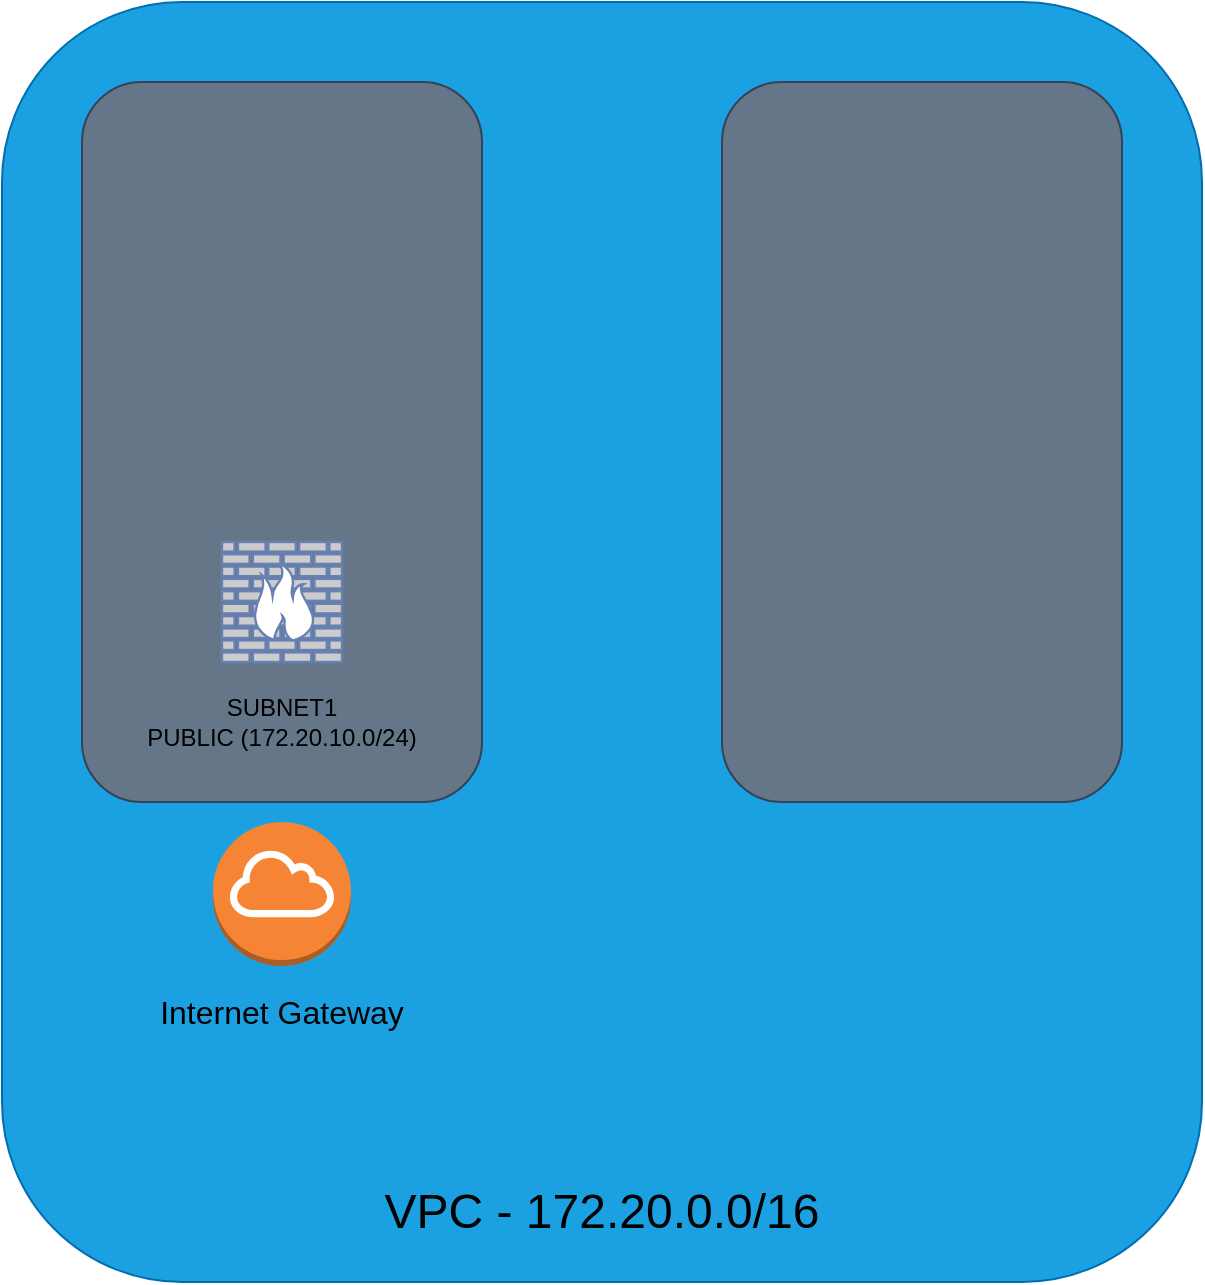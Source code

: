 <mxfile>
    <diagram id="s9XfO2zT1ek0P3jL4Hzb" name="Page-1">
        <mxGraphModel dx="1666" dy="824" grid="1" gridSize="10" guides="1" tooltips="1" connect="1" arrows="1" fold="1" page="1" pageScale="1" pageWidth="850" pageHeight="1100" math="0" shadow="0">
            <root>
                <mxCell id="0"/>
                <mxCell id="1" parent="0"/>
                <mxCell id="2" value="" style="rounded=1;whiteSpace=wrap;html=1;fillColor=#1ba1e2;fontColor=#ffffff;strokeColor=#006EAF;" vertex="1" parent="1">
                    <mxGeometry x="120" y="80" width="600" height="640" as="geometry"/>
                </mxCell>
                <mxCell id="3" value="" style="rounded=1;whiteSpace=wrap;html=1;fillColor=#647687;fontColor=#ffffff;strokeColor=#314354;" vertex="1" parent="1">
                    <mxGeometry x="160" y="120" width="200" height="360" as="geometry"/>
                </mxCell>
                <mxCell id="4" value="&lt;font style=&quot;font-size: 24px;&quot;&gt;VPC - 172.20.0.0/16&lt;/font&gt;" style="text;html=1;strokeColor=none;fillColor=none;align=center;verticalAlign=middle;whiteSpace=wrap;rounded=0;" vertex="1" parent="1">
                    <mxGeometry x="200" y="670" width="440" height="30" as="geometry"/>
                </mxCell>
                <mxCell id="5" value="" style="rounded=1;whiteSpace=wrap;html=1;fillColor=#647687;fontColor=#ffffff;strokeColor=#314354;" vertex="1" parent="1">
                    <mxGeometry x="480" y="120" width="200" height="360" as="geometry"/>
                </mxCell>
                <mxCell id="6" value="&lt;font style=&quot;font-size: 12px;&quot;&gt;SUBNET1&lt;br&gt;PUBLIC (172.20.10.0/24)&lt;/font&gt;" style="text;html=1;strokeColor=none;fillColor=none;align=center;verticalAlign=middle;whiteSpace=wrap;rounded=0;" vertex="1" parent="1">
                    <mxGeometry x="185" y="410" width="150" height="60" as="geometry"/>
                </mxCell>
                <mxCell id="8" value="" style="outlineConnect=0;dashed=0;verticalLabelPosition=bottom;verticalAlign=top;align=center;html=1;shape=mxgraph.aws3.internet_gateway;fillColor=#F58534;gradientColor=none;fontSize=12;" vertex="1" parent="1">
                    <mxGeometry x="225.5" y="490" width="69" height="72" as="geometry"/>
                </mxCell>
                <mxCell id="9" value="&lt;font style=&quot;font-size: 16px;&quot;&gt;Internet Gateway&lt;/font&gt;" style="text;html=1;strokeColor=none;fillColor=none;align=center;verticalAlign=middle;whiteSpace=wrap;rounded=0;" vertex="1" parent="1">
                    <mxGeometry x="180" y="570" width="160" height="30" as="geometry"/>
                </mxCell>
                <mxCell id="11" value="" style="fontColor=#0066CC;verticalAlign=top;verticalLabelPosition=bottom;labelPosition=center;align=center;html=1;outlineConnect=0;fillColor=#CCCCCC;strokeColor=#6881B3;gradientColor=none;gradientDirection=north;strokeWidth=2;shape=mxgraph.networks.firewall;fontSize=16;" vertex="1" parent="1">
                    <mxGeometry x="230" y="350" width="60" height="60" as="geometry"/>
                </mxCell>
            </root>
        </mxGraphModel>
    </diagram>
</mxfile>